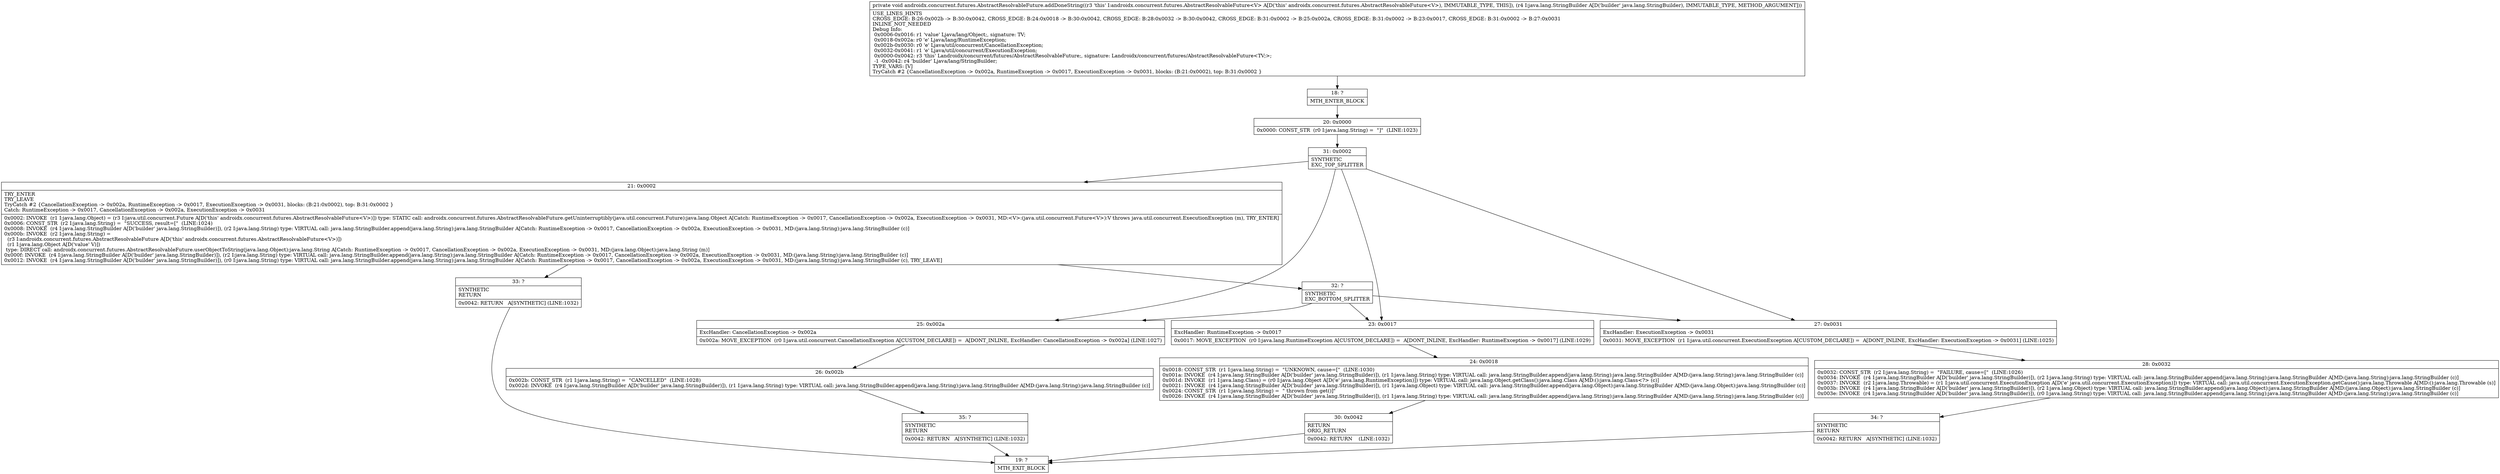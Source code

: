 digraph "CFG forandroidx.concurrent.futures.AbstractResolvableFuture.addDoneString(Ljava\/lang\/StringBuilder;)V" {
Node_18 [shape=record,label="{18\:\ ?|MTH_ENTER_BLOCK\l}"];
Node_20 [shape=record,label="{20\:\ 0x0000|0x0000: CONST_STR  (r0 I:java.lang.String) =  \"]\"  (LINE:1023)\l}"];
Node_31 [shape=record,label="{31\:\ 0x0002|SYNTHETIC\lEXC_TOP_SPLITTER\l}"];
Node_21 [shape=record,label="{21\:\ 0x0002|TRY_ENTER\lTRY_LEAVE\lTryCatch #2 \{CancellationException \-\> 0x002a, RuntimeException \-\> 0x0017, ExecutionException \-\> 0x0031, blocks: (B:21:0x0002), top: B:31:0x0002 \}\lCatch: RuntimeException \-\> 0x0017, CancellationException \-\> 0x002a, ExecutionException \-\> 0x0031\l|0x0002: INVOKE  (r1 I:java.lang.Object) = (r3 I:java.util.concurrent.Future A[D('this' androidx.concurrent.futures.AbstractResolvableFuture\<V\>)]) type: STATIC call: androidx.concurrent.futures.AbstractResolvableFuture.getUninterruptibly(java.util.concurrent.Future):java.lang.Object A[Catch: RuntimeException \-\> 0x0017, CancellationException \-\> 0x002a, ExecutionException \-\> 0x0031, MD:\<V\>:(java.util.concurrent.Future\<V\>):V throws java.util.concurrent.ExecutionException (m), TRY_ENTER]\l0x0006: CONST_STR  (r2 I:java.lang.String) =  \"SUCCESS, result=[\"  (LINE:1024)\l0x0008: INVOKE  (r4 I:java.lang.StringBuilder A[D('builder' java.lang.StringBuilder)]), (r2 I:java.lang.String) type: VIRTUAL call: java.lang.StringBuilder.append(java.lang.String):java.lang.StringBuilder A[Catch: RuntimeException \-\> 0x0017, CancellationException \-\> 0x002a, ExecutionException \-\> 0x0031, MD:(java.lang.String):java.lang.StringBuilder (c)]\l0x000b: INVOKE  (r2 I:java.lang.String) = \l  (r3 I:androidx.concurrent.futures.AbstractResolvableFuture A[D('this' androidx.concurrent.futures.AbstractResolvableFuture\<V\>)])\l  (r1 I:java.lang.Object A[D('value' V)])\l type: DIRECT call: androidx.concurrent.futures.AbstractResolvableFuture.userObjectToString(java.lang.Object):java.lang.String A[Catch: RuntimeException \-\> 0x0017, CancellationException \-\> 0x002a, ExecutionException \-\> 0x0031, MD:(java.lang.Object):java.lang.String (m)]\l0x000f: INVOKE  (r4 I:java.lang.StringBuilder A[D('builder' java.lang.StringBuilder)]), (r2 I:java.lang.String) type: VIRTUAL call: java.lang.StringBuilder.append(java.lang.String):java.lang.StringBuilder A[Catch: RuntimeException \-\> 0x0017, CancellationException \-\> 0x002a, ExecutionException \-\> 0x0031, MD:(java.lang.String):java.lang.StringBuilder (c)]\l0x0012: INVOKE  (r4 I:java.lang.StringBuilder A[D('builder' java.lang.StringBuilder)]), (r0 I:java.lang.String) type: VIRTUAL call: java.lang.StringBuilder.append(java.lang.String):java.lang.StringBuilder A[Catch: RuntimeException \-\> 0x0017, CancellationException \-\> 0x002a, ExecutionException \-\> 0x0031, MD:(java.lang.String):java.lang.StringBuilder (c), TRY_LEAVE]\l}"];
Node_32 [shape=record,label="{32\:\ ?|SYNTHETIC\lEXC_BOTTOM_SPLITTER\l}"];
Node_33 [shape=record,label="{33\:\ ?|SYNTHETIC\lRETURN\l|0x0042: RETURN   A[SYNTHETIC] (LINE:1032)\l}"];
Node_19 [shape=record,label="{19\:\ ?|MTH_EXIT_BLOCK\l}"];
Node_25 [shape=record,label="{25\:\ 0x002a|ExcHandler: CancellationException \-\> 0x002a\l|0x002a: MOVE_EXCEPTION  (r0 I:java.util.concurrent.CancellationException A[CUSTOM_DECLARE]) =  A[DONT_INLINE, ExcHandler: CancellationException \-\> 0x002a] (LINE:1027)\l}"];
Node_26 [shape=record,label="{26\:\ 0x002b|0x002b: CONST_STR  (r1 I:java.lang.String) =  \"CANCELLED\"  (LINE:1028)\l0x002d: INVOKE  (r4 I:java.lang.StringBuilder A[D('builder' java.lang.StringBuilder)]), (r1 I:java.lang.String) type: VIRTUAL call: java.lang.StringBuilder.append(java.lang.String):java.lang.StringBuilder A[MD:(java.lang.String):java.lang.StringBuilder (c)]\l}"];
Node_35 [shape=record,label="{35\:\ ?|SYNTHETIC\lRETURN\l|0x0042: RETURN   A[SYNTHETIC] (LINE:1032)\l}"];
Node_23 [shape=record,label="{23\:\ 0x0017|ExcHandler: RuntimeException \-\> 0x0017\l|0x0017: MOVE_EXCEPTION  (r0 I:java.lang.RuntimeException A[CUSTOM_DECLARE]) =  A[DONT_INLINE, ExcHandler: RuntimeException \-\> 0x0017] (LINE:1029)\l}"];
Node_24 [shape=record,label="{24\:\ 0x0018|0x0018: CONST_STR  (r1 I:java.lang.String) =  \"UNKNOWN, cause=[\"  (LINE:1030)\l0x001a: INVOKE  (r4 I:java.lang.StringBuilder A[D('builder' java.lang.StringBuilder)]), (r1 I:java.lang.String) type: VIRTUAL call: java.lang.StringBuilder.append(java.lang.String):java.lang.StringBuilder A[MD:(java.lang.String):java.lang.StringBuilder (c)]\l0x001d: INVOKE  (r1 I:java.lang.Class) = (r0 I:java.lang.Object A[D('e' java.lang.RuntimeException)]) type: VIRTUAL call: java.lang.Object.getClass():java.lang.Class A[MD:():java.lang.Class\<?\> (c)]\l0x0021: INVOKE  (r4 I:java.lang.StringBuilder A[D('builder' java.lang.StringBuilder)]), (r1 I:java.lang.Object) type: VIRTUAL call: java.lang.StringBuilder.append(java.lang.Object):java.lang.StringBuilder A[MD:(java.lang.Object):java.lang.StringBuilder (c)]\l0x0024: CONST_STR  (r1 I:java.lang.String) =  \" thrown from get()]\" \l0x0026: INVOKE  (r4 I:java.lang.StringBuilder A[D('builder' java.lang.StringBuilder)]), (r1 I:java.lang.String) type: VIRTUAL call: java.lang.StringBuilder.append(java.lang.String):java.lang.StringBuilder A[MD:(java.lang.String):java.lang.StringBuilder (c)]\l}"];
Node_30 [shape=record,label="{30\:\ 0x0042|RETURN\lORIG_RETURN\l|0x0042: RETURN    (LINE:1032)\l}"];
Node_27 [shape=record,label="{27\:\ 0x0031|ExcHandler: ExecutionException \-\> 0x0031\l|0x0031: MOVE_EXCEPTION  (r1 I:java.util.concurrent.ExecutionException A[CUSTOM_DECLARE]) =  A[DONT_INLINE, ExcHandler: ExecutionException \-\> 0x0031] (LINE:1025)\l}"];
Node_28 [shape=record,label="{28\:\ 0x0032|0x0032: CONST_STR  (r2 I:java.lang.String) =  \"FAILURE, cause=[\"  (LINE:1026)\l0x0034: INVOKE  (r4 I:java.lang.StringBuilder A[D('builder' java.lang.StringBuilder)]), (r2 I:java.lang.String) type: VIRTUAL call: java.lang.StringBuilder.append(java.lang.String):java.lang.StringBuilder A[MD:(java.lang.String):java.lang.StringBuilder (c)]\l0x0037: INVOKE  (r2 I:java.lang.Throwable) = (r1 I:java.util.concurrent.ExecutionException A[D('e' java.util.concurrent.ExecutionException)]) type: VIRTUAL call: java.util.concurrent.ExecutionException.getCause():java.lang.Throwable A[MD:():java.lang.Throwable (s)]\l0x003b: INVOKE  (r4 I:java.lang.StringBuilder A[D('builder' java.lang.StringBuilder)]), (r2 I:java.lang.Object) type: VIRTUAL call: java.lang.StringBuilder.append(java.lang.Object):java.lang.StringBuilder A[MD:(java.lang.Object):java.lang.StringBuilder (c)]\l0x003e: INVOKE  (r4 I:java.lang.StringBuilder A[D('builder' java.lang.StringBuilder)]), (r0 I:java.lang.String) type: VIRTUAL call: java.lang.StringBuilder.append(java.lang.String):java.lang.StringBuilder A[MD:(java.lang.String):java.lang.StringBuilder (c)]\l}"];
Node_34 [shape=record,label="{34\:\ ?|SYNTHETIC\lRETURN\l|0x0042: RETURN   A[SYNTHETIC] (LINE:1032)\l}"];
MethodNode[shape=record,label="{private void androidx.concurrent.futures.AbstractResolvableFuture.addDoneString((r3 'this' I:androidx.concurrent.futures.AbstractResolvableFuture\<V\> A[D('this' androidx.concurrent.futures.AbstractResolvableFuture\<V\>), IMMUTABLE_TYPE, THIS]), (r4 I:java.lang.StringBuilder A[D('builder' java.lang.StringBuilder), IMMUTABLE_TYPE, METHOD_ARGUMENT]))  | USE_LINES_HINTS\lCROSS_EDGE: B:26:0x002b \-\> B:30:0x0042, CROSS_EDGE: B:24:0x0018 \-\> B:30:0x0042, CROSS_EDGE: B:28:0x0032 \-\> B:30:0x0042, CROSS_EDGE: B:31:0x0002 \-\> B:25:0x002a, CROSS_EDGE: B:31:0x0002 \-\> B:23:0x0017, CROSS_EDGE: B:31:0x0002 \-\> B:27:0x0031\lINLINE_NOT_NEEDED\lDebug Info:\l  0x0006\-0x0016: r1 'value' Ljava\/lang\/Object;, signature: TV;\l  0x0018\-0x002a: r0 'e' Ljava\/lang\/RuntimeException;\l  0x002b\-0x0030: r0 'e' Ljava\/util\/concurrent\/CancellationException;\l  0x0032\-0x0041: r1 'e' Ljava\/util\/concurrent\/ExecutionException;\l  0x0000\-0x0042: r3 'this' Landroidx\/concurrent\/futures\/AbstractResolvableFuture;, signature: Landroidx\/concurrent\/futures\/AbstractResolvableFuture\<TV;\>;\l  \-1 \-0x0042: r4 'builder' Ljava\/lang\/StringBuilder;\lTYPE_VARS: [V]\lTryCatch #2 \{CancellationException \-\> 0x002a, RuntimeException \-\> 0x0017, ExecutionException \-\> 0x0031, blocks: (B:21:0x0002), top: B:31:0x0002 \}\l}"];
MethodNode -> Node_18;Node_18 -> Node_20;
Node_20 -> Node_31;
Node_31 -> Node_21;
Node_31 -> Node_25;
Node_31 -> Node_23;
Node_31 -> Node_27;
Node_21 -> Node_32;
Node_21 -> Node_33;
Node_32 -> Node_25;
Node_32 -> Node_23;
Node_32 -> Node_27;
Node_33 -> Node_19;
Node_25 -> Node_26;
Node_26 -> Node_35;
Node_35 -> Node_19;
Node_23 -> Node_24;
Node_24 -> Node_30;
Node_30 -> Node_19;
Node_27 -> Node_28;
Node_28 -> Node_34;
Node_34 -> Node_19;
}

